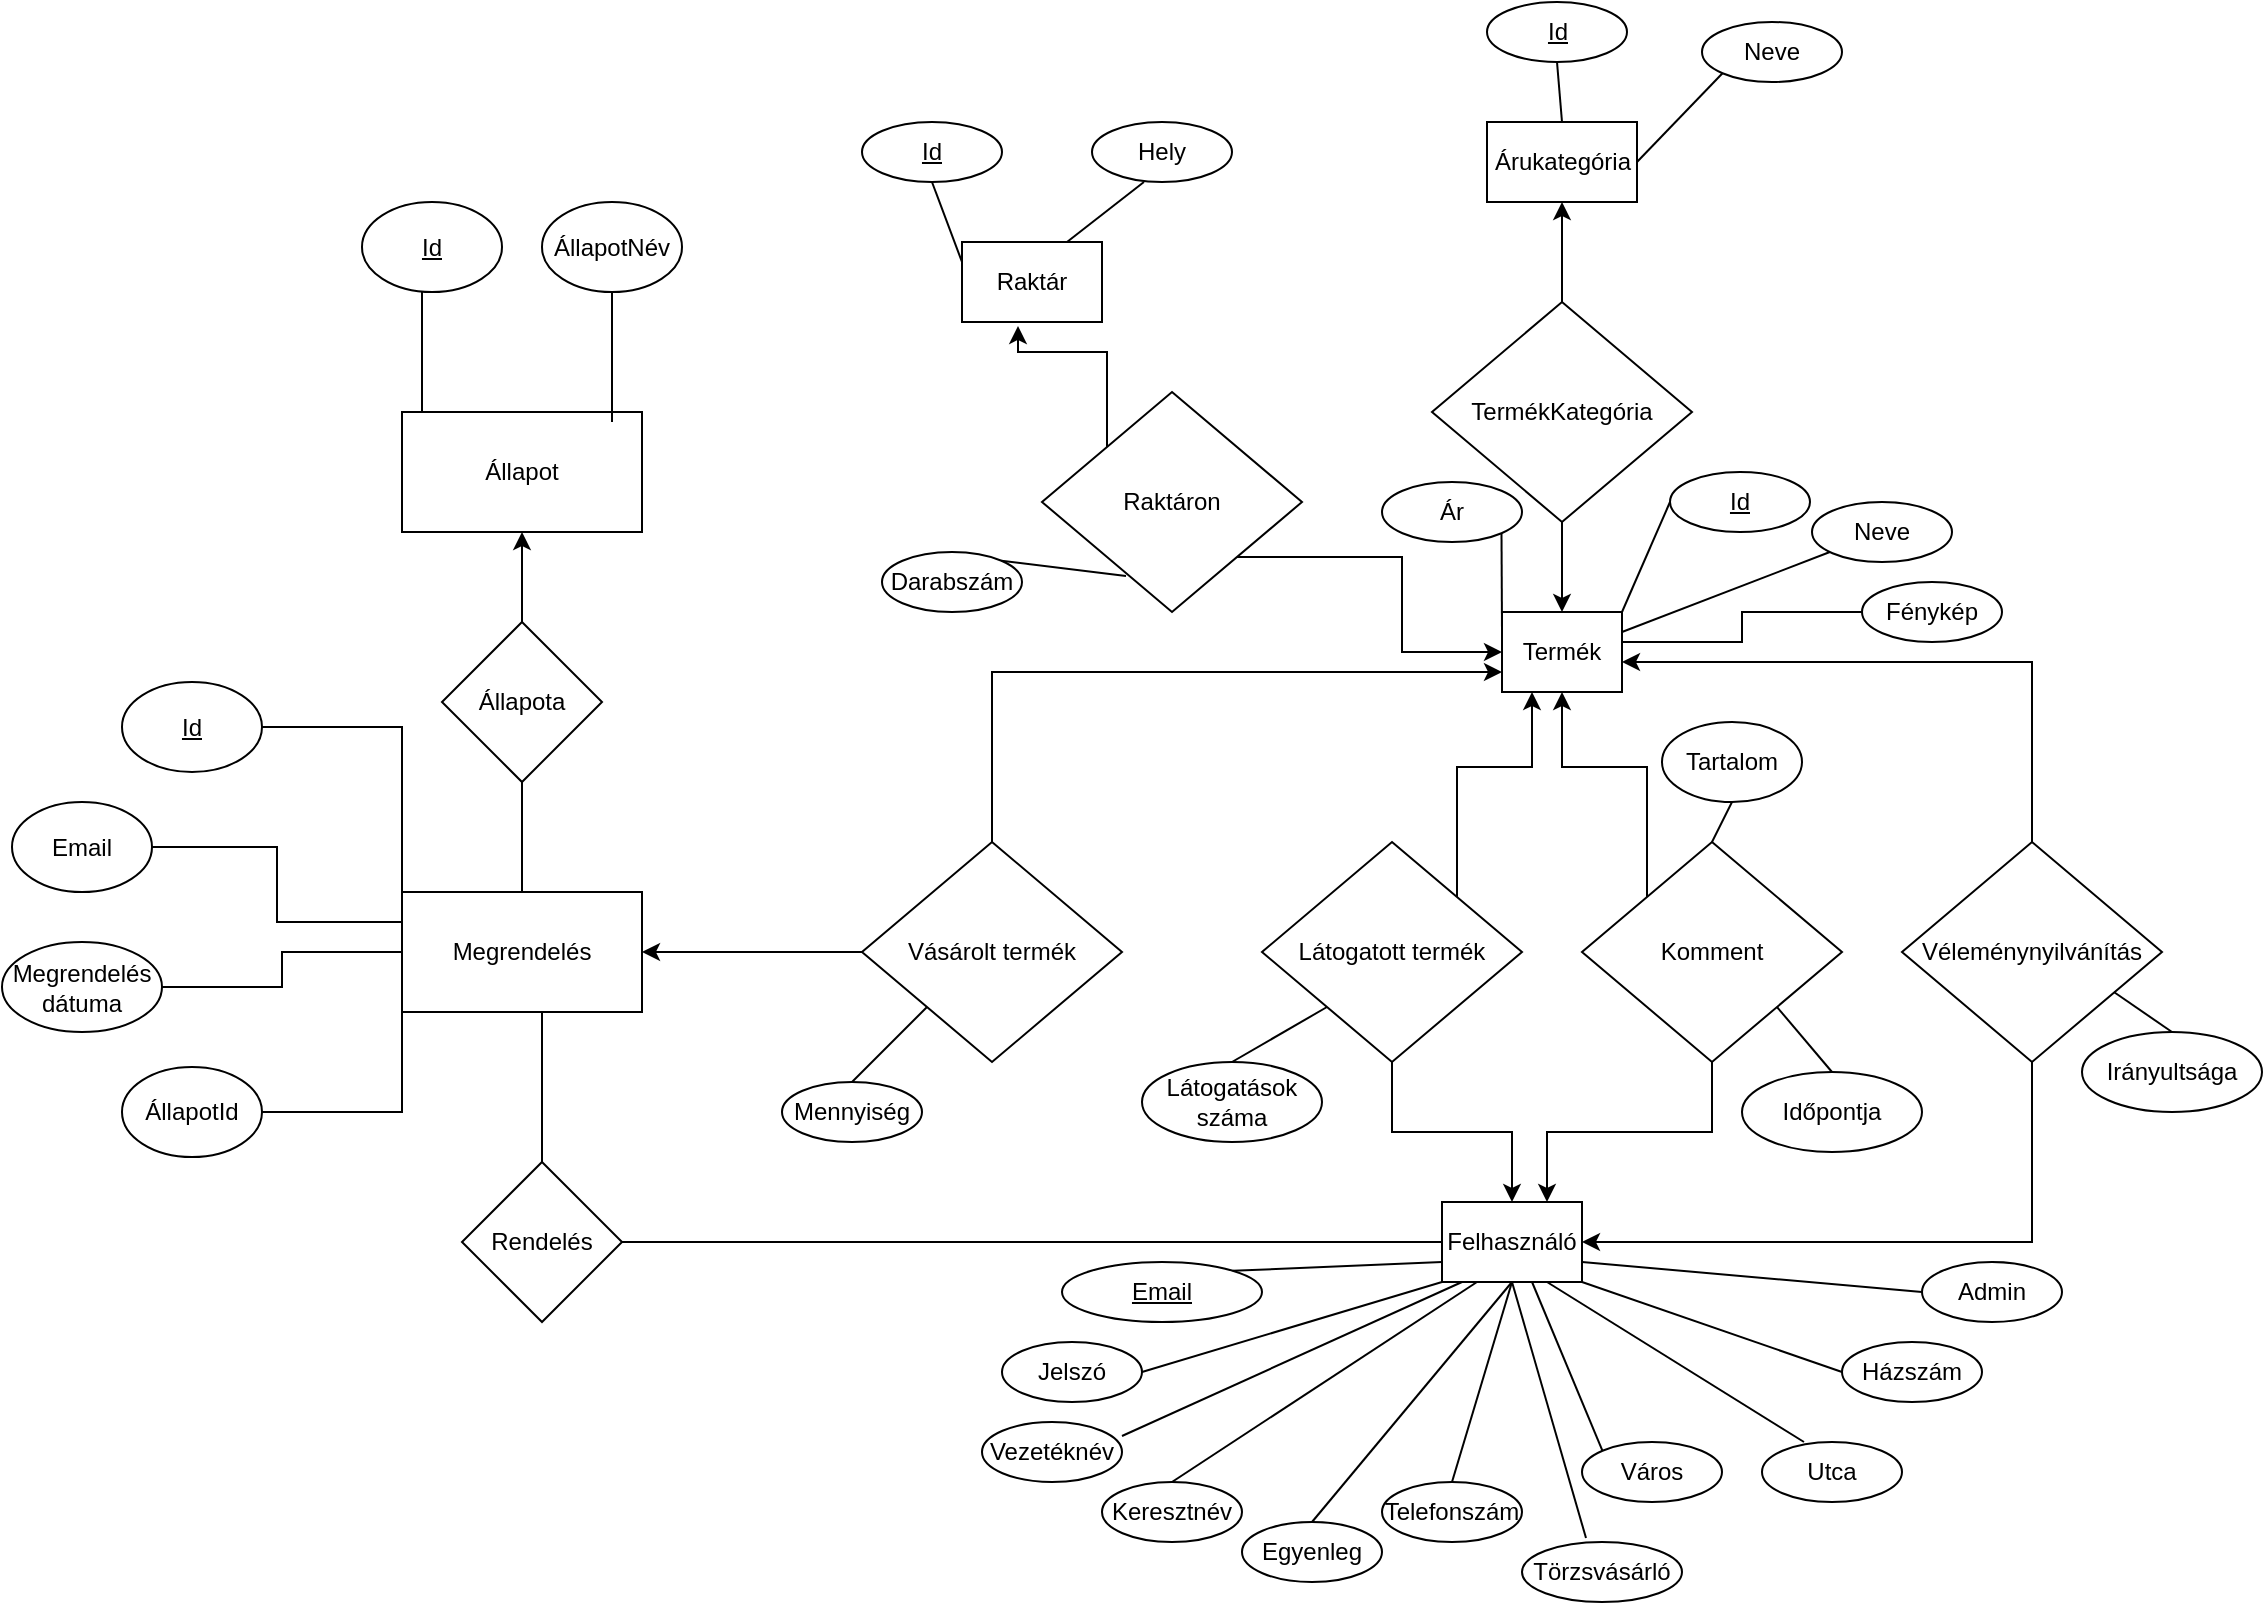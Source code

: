 <mxfile version="12.9.7" type="device"><diagram id="xVz5U0AVkh7Dro6SCvIJ" name="Page-1"><mxGraphModel dx="1422" dy="762" grid="1" gridSize="10" guides="1" tooltips="1" connect="1" arrows="1" fold="1" page="1" pageScale="1" pageWidth="1169" pageHeight="827" math="0" shadow="0"><root><mxCell id="0"/><mxCell id="1" parent="0"/><mxCell id="zAUvwHLgj3XHKn3lll0s-5" value="Termék" style="rounded=0;whiteSpace=wrap;html=1;" parent="1" vertex="1"><mxGeometry x="770" y="315" width="60" height="40" as="geometry"/></mxCell><mxCell id="zAUvwHLgj3XHKn3lll0s-6" value="Felhasználó" style="rounded=0;whiteSpace=wrap;html=1;" parent="1" vertex="1"><mxGeometry x="740" y="610" width="70" height="40" as="geometry"/></mxCell><mxCell id="zAUvwHLgj3XHKn3lll0s-7" value="Ár" style="ellipse;whiteSpace=wrap;html=1;" parent="1" vertex="1"><mxGeometry x="710" y="250" width="70" height="30" as="geometry"/></mxCell><mxCell id="zAUvwHLgj3XHKn3lll0s-9" value="Egyenleg" style="ellipse;whiteSpace=wrap;html=1;" parent="1" vertex="1"><mxGeometry x="640" y="770" width="70" height="30" as="geometry"/></mxCell><mxCell id="zAUvwHLgj3XHKn3lll0s-85" style="edgeStyle=orthogonalEdgeStyle;rounded=0;orthogonalLoop=1;jettySize=auto;html=1;exitX=0.5;exitY=0;exitDx=0;exitDy=0;entryX=0;entryY=0.75;entryDx=0;entryDy=0;" parent="1" source="zAUvwHLgj3XHKn3lll0s-12" target="zAUvwHLgj3XHKn3lll0s-5" edge="1"><mxGeometry relative="1" as="geometry"><Array as="points"><mxPoint x="515" y="345"/></Array></mxGeometry></mxCell><mxCell id="_xI9cGsBArZJ--BK9dHv-12" style="edgeStyle=orthogonalEdgeStyle;rounded=0;orthogonalLoop=1;jettySize=auto;html=1;entryX=1;entryY=0.5;entryDx=0;entryDy=0;startArrow=none;startFill=0;" parent="1" source="zAUvwHLgj3XHKn3lll0s-12" target="_xI9cGsBArZJ--BK9dHv-11" edge="1"><mxGeometry relative="1" as="geometry"/></mxCell><mxCell id="zAUvwHLgj3XHKn3lll0s-12" value="Vásárolt termék" style="rhombus;whiteSpace=wrap;html=1;strokeColor=#000000;" parent="1" vertex="1"><mxGeometry x="450" y="430" width="130" height="110" as="geometry"/></mxCell><mxCell id="zAUvwHLgj3XHKn3lll0s-13" value="Mennyiség" style="ellipse;whiteSpace=wrap;html=1;" parent="1" vertex="1"><mxGeometry x="410" y="550" width="70" height="30" as="geometry"/></mxCell><mxCell id="zAUvwHLgj3XHKn3lll0s-22" style="edgeStyle=orthogonalEdgeStyle;rounded=0;orthogonalLoop=1;jettySize=auto;html=1;exitX=0.5;exitY=1;exitDx=0;exitDy=0;entryX=0.5;entryY=0;entryDx=0;entryDy=0;" parent="1" source="zAUvwHLgj3XHKn3lll0s-14" target="zAUvwHLgj3XHKn3lll0s-6" edge="1"><mxGeometry relative="1" as="geometry"/></mxCell><mxCell id="zAUvwHLgj3XHKn3lll0s-86" style="edgeStyle=orthogonalEdgeStyle;rounded=0;orthogonalLoop=1;jettySize=auto;html=1;exitX=1;exitY=0;exitDx=0;exitDy=0;entryX=0.25;entryY=1;entryDx=0;entryDy=0;" parent="1" source="zAUvwHLgj3XHKn3lll0s-14" target="zAUvwHLgj3XHKn3lll0s-5" edge="1"><mxGeometry relative="1" as="geometry"/></mxCell><mxCell id="zAUvwHLgj3XHKn3lll0s-14" value="Látogatott termék" style="rhombus;whiteSpace=wrap;html=1;strokeColor=#000000;" parent="1" vertex="1"><mxGeometry x="650" y="430" width="130" height="110" as="geometry"/></mxCell><mxCell id="zAUvwHLgj3XHKn3lll0s-24" style="edgeStyle=orthogonalEdgeStyle;rounded=0;orthogonalLoop=1;jettySize=auto;html=1;exitX=0.5;exitY=1;exitDx=0;exitDy=0;entryX=0.75;entryY=0;entryDx=0;entryDy=0;" parent="1" source="zAUvwHLgj3XHKn3lll0s-15" target="zAUvwHLgj3XHKn3lll0s-6" edge="1"><mxGeometry relative="1" as="geometry"/></mxCell><mxCell id="zAUvwHLgj3XHKn3lll0s-87" style="edgeStyle=orthogonalEdgeStyle;rounded=0;orthogonalLoop=1;jettySize=auto;html=1;exitX=0;exitY=0;exitDx=0;exitDy=0;entryX=0.5;entryY=1;entryDx=0;entryDy=0;" parent="1" source="zAUvwHLgj3XHKn3lll0s-15" target="zAUvwHLgj3XHKn3lll0s-5" edge="1"><mxGeometry relative="1" as="geometry"/></mxCell><mxCell id="zAUvwHLgj3XHKn3lll0s-15" value="Komment" style="rhombus;whiteSpace=wrap;html=1;strokeColor=#000000;" parent="1" vertex="1"><mxGeometry x="810" y="430" width="130" height="110" as="geometry"/></mxCell><mxCell id="zAUvwHLgj3XHKn3lll0s-25" style="edgeStyle=orthogonalEdgeStyle;rounded=0;orthogonalLoop=1;jettySize=auto;html=1;exitX=0.5;exitY=1;exitDx=0;exitDy=0;entryX=1;entryY=0.5;entryDx=0;entryDy=0;" parent="1" source="zAUvwHLgj3XHKn3lll0s-16" target="zAUvwHLgj3XHKn3lll0s-6" edge="1"><mxGeometry relative="1" as="geometry"/></mxCell><mxCell id="_xI9cGsBArZJ--BK9dHv-10" style="edgeStyle=orthogonalEdgeStyle;rounded=0;orthogonalLoop=1;jettySize=auto;html=1;" parent="1" source="zAUvwHLgj3XHKn3lll0s-16" target="zAUvwHLgj3XHKn3lll0s-5" edge="1"><mxGeometry relative="1" as="geometry"><mxPoint x="950" y="330" as="targetPoint"/><Array as="points"><mxPoint x="1035" y="340"/></Array></mxGeometry></mxCell><mxCell id="zAUvwHLgj3XHKn3lll0s-16" value="Véleménynyilvánítás" style="rhombus;whiteSpace=wrap;html=1;strokeColor=#000000;" parent="1" vertex="1"><mxGeometry x="970" y="430" width="130" height="110" as="geometry"/></mxCell><mxCell id="zAUvwHLgj3XHKn3lll0s-37" style="edgeStyle=orthogonalEdgeStyle;rounded=0;orthogonalLoop=1;jettySize=auto;html=1;exitX=0.5;exitY=1;exitDx=0;exitDy=0;entryX=0.5;entryY=0;entryDx=0;entryDy=0;" parent="1" source="zAUvwHLgj3XHKn3lll0s-17" target="zAUvwHLgj3XHKn3lll0s-5" edge="1"><mxGeometry relative="1" as="geometry"/></mxCell><mxCell id="zAUvwHLgj3XHKn3lll0s-38" style="edgeStyle=orthogonalEdgeStyle;rounded=0;orthogonalLoop=1;jettySize=auto;html=1;exitX=0.5;exitY=0;exitDx=0;exitDy=0;entryX=0.5;entryY=1;entryDx=0;entryDy=0;" parent="1" source="zAUvwHLgj3XHKn3lll0s-17" target="zAUvwHLgj3XHKn3lll0s-18" edge="1"><mxGeometry relative="1" as="geometry"/></mxCell><mxCell id="zAUvwHLgj3XHKn3lll0s-17" value="TermékKategória" style="rhombus;whiteSpace=wrap;html=1;strokeColor=#000000;" parent="1" vertex="1"><mxGeometry x="735" y="160" width="130" height="110" as="geometry"/></mxCell><mxCell id="zAUvwHLgj3XHKn3lll0s-18" value="Árukategória" style="rounded=0;whiteSpace=wrap;html=1;" parent="1" vertex="1"><mxGeometry x="762.5" y="70" width="75" height="40" as="geometry"/></mxCell><mxCell id="zAUvwHLgj3XHKn3lll0s-27" value="" style="endArrow=none;html=1;exitX=0.5;exitY=0;exitDx=0;exitDy=0;entryX=0;entryY=1;entryDx=0;entryDy=0;" parent="1" source="zAUvwHLgj3XHKn3lll0s-13" target="zAUvwHLgj3XHKn3lll0s-12" edge="1"><mxGeometry width="50" height="50" relative="1" as="geometry"><mxPoint x="780" y="410" as="sourcePoint"/><mxPoint x="830" y="360" as="targetPoint"/></mxGeometry></mxCell><mxCell id="zAUvwHLgj3XHKn3lll0s-33" value="" style="endArrow=none;html=1;exitX=0;exitY=0.25;exitDx=0;exitDy=0;entryX=1;entryY=1;entryDx=0;entryDy=0;" parent="1" source="zAUvwHLgj3XHKn3lll0s-5" target="zAUvwHLgj3XHKn3lll0s-7" edge="1"><mxGeometry width="50" height="50" relative="1" as="geometry"><mxPoint x="620" y="370" as="sourcePoint"/><mxPoint x="670" y="320" as="targetPoint"/></mxGeometry></mxCell><mxCell id="zAUvwHLgj3XHKn3lll0s-34" value="" style="endArrow=none;html=1;exitX=0.5;exitY=1;exitDx=0;exitDy=0;entryX=0.5;entryY=0;entryDx=0;entryDy=0;" parent="1" source="zAUvwHLgj3XHKn3lll0s-6" target="zAUvwHLgj3XHKn3lll0s-9" edge="1"><mxGeometry width="50" height="50" relative="1" as="geometry"><mxPoint x="830" y="410" as="sourcePoint"/><mxPoint x="880" y="360" as="targetPoint"/></mxGeometry></mxCell><mxCell id="zAUvwHLgj3XHKn3lll0s-39" value="&lt;u&gt;Email&lt;/u&gt;" style="ellipse;whiteSpace=wrap;html=1;" parent="1" vertex="1"><mxGeometry x="550" y="640" width="100" height="30" as="geometry"/></mxCell><mxCell id="zAUvwHLgj3XHKn3lll0s-40" value="&lt;u&gt;Id&lt;/u&gt;" style="ellipse;whiteSpace=wrap;html=1;" parent="1" vertex="1"><mxGeometry x="854" y="245" width="70" height="30" as="geometry"/></mxCell><mxCell id="zAUvwHLgj3XHKn3lll0s-41" value="Vezetéknév" style="ellipse;whiteSpace=wrap;html=1;" parent="1" vertex="1"><mxGeometry x="510" y="720" width="70" height="30" as="geometry"/></mxCell><mxCell id="zAUvwHLgj3XHKn3lll0s-43" value="Keresztnév" style="ellipse;whiteSpace=wrap;html=1;" parent="1" vertex="1"><mxGeometry x="570" y="750" width="70" height="30" as="geometry"/></mxCell><mxCell id="zAUvwHLgj3XHKn3lll0s-44" value="Utca" style="ellipse;whiteSpace=wrap;html=1;" parent="1" vertex="1"><mxGeometry x="900" y="730" width="70" height="30" as="geometry"/></mxCell><mxCell id="zAUvwHLgj3XHKn3lll0s-45" value="Házszám" style="ellipse;whiteSpace=wrap;html=1;" parent="1" vertex="1"><mxGeometry x="940" y="680" width="70" height="30" as="geometry"/></mxCell><mxCell id="zAUvwHLgj3XHKn3lll0s-46" value="" style="endArrow=none;html=1;exitX=1;exitY=0;exitDx=0;exitDy=0;entryX=0;entryY=0.75;entryDx=0;entryDy=0;" parent="1" source="zAUvwHLgj3XHKn3lll0s-39" target="zAUvwHLgj3XHKn3lll0s-6" edge="1"><mxGeometry width="50" height="50" relative="1" as="geometry"><mxPoint x="830" y="410" as="sourcePoint"/><mxPoint x="880" y="360" as="targetPoint"/></mxGeometry></mxCell><mxCell id="zAUvwHLgj3XHKn3lll0s-47" value="" style="endArrow=none;html=1;exitX=1;exitY=0.233;exitDx=0;exitDy=0;entryX=0;entryY=0.75;entryDx=0;entryDy=0;exitPerimeter=0;" parent="1" source="zAUvwHLgj3XHKn3lll0s-41" edge="1"><mxGeometry width="50" height="50" relative="1" as="geometry"><mxPoint x="649.749" y="654.393" as="sourcePoint"/><mxPoint x="750" y="650" as="targetPoint"/></mxGeometry></mxCell><mxCell id="zAUvwHLgj3XHKn3lll0s-48" value="" style="endArrow=none;html=1;exitX=0.5;exitY=0;exitDx=0;exitDy=0;entryX=0.25;entryY=1;entryDx=0;entryDy=0;" parent="1" source="zAUvwHLgj3XHKn3lll0s-43" target="zAUvwHLgj3XHKn3lll0s-6" edge="1"><mxGeometry width="50" height="50" relative="1" as="geometry"><mxPoint x="659.749" y="664.393" as="sourcePoint"/><mxPoint x="760" y="660" as="targetPoint"/></mxGeometry></mxCell><mxCell id="zAUvwHLgj3XHKn3lll0s-51" value="" style="endArrow=none;html=1;exitX=0.75;exitY=1;exitDx=0;exitDy=0;entryX=0.3;entryY=0;entryDx=0;entryDy=0;entryPerimeter=0;" parent="1" source="zAUvwHLgj3XHKn3lll0s-6" target="zAUvwHLgj3XHKn3lll0s-44" edge="1"><mxGeometry width="50" height="50" relative="1" as="geometry"><mxPoint x="830" y="610" as="sourcePoint"/><mxPoint x="880" y="560" as="targetPoint"/></mxGeometry></mxCell><mxCell id="zAUvwHLgj3XHKn3lll0s-52" value="Admin" style="ellipse;whiteSpace=wrap;html=1;" parent="1" vertex="1"><mxGeometry x="980" y="640" width="70" height="30" as="geometry"/></mxCell><mxCell id="zAUvwHLgj3XHKn3lll0s-53" value="" style="endArrow=none;html=1;exitX=1;exitY=1;exitDx=0;exitDy=0;entryX=0;entryY=0.5;entryDx=0;entryDy=0;" parent="1" source="zAUvwHLgj3XHKn3lll0s-6" target="zAUvwHLgj3XHKn3lll0s-45" edge="1"><mxGeometry width="50" height="50" relative="1" as="geometry"><mxPoint x="802.5" y="660" as="sourcePoint"/><mxPoint x="861" y="710" as="targetPoint"/></mxGeometry></mxCell><mxCell id="zAUvwHLgj3XHKn3lll0s-54" value="" style="endArrow=none;html=1;exitX=1;exitY=0.75;exitDx=0;exitDy=0;entryX=0;entryY=0.5;entryDx=0;entryDy=0;" parent="1" source="zAUvwHLgj3XHKn3lll0s-6" target="zAUvwHLgj3XHKn3lll0s-52" edge="1"><mxGeometry width="50" height="50" relative="1" as="geometry"><mxPoint x="820" y="660" as="sourcePoint"/><mxPoint x="913.01" y="693" as="targetPoint"/></mxGeometry></mxCell><mxCell id="zAUvwHLgj3XHKn3lll0s-55" value="Telefonszám" style="ellipse;whiteSpace=wrap;html=1;" parent="1" vertex="1"><mxGeometry x="710" y="750" width="70" height="30" as="geometry"/></mxCell><mxCell id="zAUvwHLgj3XHKn3lll0s-56" value="Város" style="ellipse;whiteSpace=wrap;html=1;" parent="1" vertex="1"><mxGeometry x="810" y="730" width="70" height="30" as="geometry"/></mxCell><mxCell id="zAUvwHLgj3XHKn3lll0s-57" value="Látogatások száma" style="ellipse;whiteSpace=wrap;html=1;" parent="1" vertex="1"><mxGeometry x="590" y="540" width="90" height="40" as="geometry"/></mxCell><mxCell id="zAUvwHLgj3XHKn3lll0s-58" value="Időpontja" style="ellipse;whiteSpace=wrap;html=1;" parent="1" vertex="1"><mxGeometry x="890" y="545" width="90" height="40" as="geometry"/></mxCell><mxCell id="zAUvwHLgj3XHKn3lll0s-59" value="Irányultsága" style="ellipse;whiteSpace=wrap;html=1;" parent="1" vertex="1"><mxGeometry x="1060" y="525" width="90" height="40" as="geometry"/></mxCell><mxCell id="zAUvwHLgj3XHKn3lll0s-60" value="" style="endArrow=none;html=1;exitX=0.5;exitY=0;exitDx=0;exitDy=0;entryX=0;entryY=1;entryDx=0;entryDy=0;" parent="1" source="zAUvwHLgj3XHKn3lll0s-57" target="zAUvwHLgj3XHKn3lll0s-14" edge="1"><mxGeometry width="50" height="50" relative="1" as="geometry"><mxPoint x="830" y="410" as="sourcePoint"/><mxPoint x="880" y="360" as="targetPoint"/></mxGeometry></mxCell><mxCell id="zAUvwHLgj3XHKn3lll0s-61" value="" style="endArrow=none;html=1;exitX=0.5;exitY=0;exitDx=0;exitDy=0;entryX=1;entryY=1;entryDx=0;entryDy=0;" parent="1" source="zAUvwHLgj3XHKn3lll0s-58" target="zAUvwHLgj3XHKn3lll0s-15" edge="1"><mxGeometry width="50" height="50" relative="1" as="geometry"><mxPoint x="645" y="550" as="sourcePoint"/><mxPoint x="692.5" y="522.5" as="targetPoint"/></mxGeometry></mxCell><mxCell id="zAUvwHLgj3XHKn3lll0s-62" value="" style="endArrow=none;html=1;exitX=0.5;exitY=0;exitDx=0;exitDy=0;entryX=0.815;entryY=0.682;entryDx=0;entryDy=0;entryPerimeter=0;" parent="1" source="zAUvwHLgj3XHKn3lll0s-59" target="zAUvwHLgj3XHKn3lll0s-16" edge="1"><mxGeometry width="50" height="50" relative="1" as="geometry"><mxPoint x="945" y="560" as="sourcePoint"/><mxPoint x="915.03" y="530.97" as="targetPoint"/></mxGeometry></mxCell><mxCell id="zAUvwHLgj3XHKn3lll0s-63" value="Neve" style="ellipse;whiteSpace=wrap;html=1;" parent="1" vertex="1"><mxGeometry x="925" y="260" width="70" height="30" as="geometry"/></mxCell><mxCell id="zAUvwHLgj3XHKn3lll0s-64" value="" style="endArrow=none;html=1;exitX=1;exitY=0;exitDx=0;exitDy=0;entryX=0;entryY=0.5;entryDx=0;entryDy=0;" parent="1" source="zAUvwHLgj3XHKn3lll0s-5" target="zAUvwHLgj3XHKn3lll0s-40" edge="1"><mxGeometry width="50" height="50" relative="1" as="geometry"><mxPoint x="830" y="410" as="sourcePoint"/><mxPoint x="880" y="360" as="targetPoint"/></mxGeometry></mxCell><mxCell id="zAUvwHLgj3XHKn3lll0s-65" value="" style="endArrow=none;html=1;exitX=1;exitY=0.25;exitDx=0;exitDy=0;" parent="1" source="zAUvwHLgj3XHKn3lll0s-5" target="zAUvwHLgj3XHKn3lll0s-63" edge="1"><mxGeometry width="50" height="50" relative="1" as="geometry"><mxPoint x="840" y="335" as="sourcePoint"/><mxPoint x="940" y="295" as="targetPoint"/></mxGeometry></mxCell><mxCell id="zAUvwHLgj3XHKn3lll0s-67" value="Raktár" style="rounded=0;whiteSpace=wrap;html=1;" parent="1" vertex="1"><mxGeometry x="500" y="130" width="70" height="40" as="geometry"/></mxCell><mxCell id="zAUvwHLgj3XHKn3lll0s-70" style="edgeStyle=orthogonalEdgeStyle;rounded=0;orthogonalLoop=1;jettySize=auto;html=1;exitX=0;exitY=0;exitDx=0;exitDy=0;entryX=0.4;entryY=1.05;entryDx=0;entryDy=0;entryPerimeter=0;" parent="1" source="zAUvwHLgj3XHKn3lll0s-68" target="zAUvwHLgj3XHKn3lll0s-67" edge="1"><mxGeometry relative="1" as="geometry"/></mxCell><mxCell id="zAUvwHLgj3XHKn3lll0s-78" style="edgeStyle=orthogonalEdgeStyle;rounded=0;orthogonalLoop=1;jettySize=auto;html=1;exitX=1;exitY=1;exitDx=0;exitDy=0;entryX=0;entryY=0.5;entryDx=0;entryDy=0;" parent="1" source="zAUvwHLgj3XHKn3lll0s-68" target="zAUvwHLgj3XHKn3lll0s-5" edge="1"><mxGeometry relative="1" as="geometry"/></mxCell><mxCell id="zAUvwHLgj3XHKn3lll0s-68" value="Raktáron" style="rhombus;whiteSpace=wrap;html=1;strokeColor=#000000;" parent="1" vertex="1"><mxGeometry x="540" y="205" width="130" height="110" as="geometry"/></mxCell><mxCell id="zAUvwHLgj3XHKn3lll0s-72" value="Darabszám" style="ellipse;whiteSpace=wrap;html=1;" parent="1" vertex="1"><mxGeometry x="460" y="285" width="70" height="30" as="geometry"/></mxCell><mxCell id="zAUvwHLgj3XHKn3lll0s-74" value="" style="endArrow=none;html=1;exitX=1;exitY=0;exitDx=0;exitDy=0;entryX=0.323;entryY=0.836;entryDx=0;entryDy=0;entryPerimeter=0;" parent="1" source="zAUvwHLgj3XHKn3lll0s-72" target="zAUvwHLgj3XHKn3lll0s-68" edge="1"><mxGeometry width="50" height="50" relative="1" as="geometry"><mxPoint x="647.5" y="297.5" as="sourcePoint"/><mxPoint x="780" y="345" as="targetPoint"/></mxGeometry></mxCell><mxCell id="zAUvwHLgj3XHKn3lll0s-76" value="&lt;u&gt;Id&lt;/u&gt;" style="ellipse;whiteSpace=wrap;html=1;" parent="1" vertex="1"><mxGeometry x="450" y="70" width="70" height="30" as="geometry"/></mxCell><mxCell id="zAUvwHLgj3XHKn3lll0s-77" value="Hely" style="ellipse;whiteSpace=wrap;html=1;" parent="1" vertex="1"><mxGeometry x="565" y="70" width="70" height="30" as="geometry"/></mxCell><mxCell id="zAUvwHLgj3XHKn3lll0s-79" value="" style="endArrow=none;html=1;exitX=0;exitY=0.25;exitDx=0;exitDy=0;entryX=0.5;entryY=1;entryDx=0;entryDy=0;" parent="1" source="zAUvwHLgj3XHKn3lll0s-67" target="zAUvwHLgj3XHKn3lll0s-76" edge="1"><mxGeometry width="50" height="50" relative="1" as="geometry"><mxPoint x="830" y="410" as="sourcePoint"/><mxPoint x="880" y="360" as="targetPoint"/></mxGeometry></mxCell><mxCell id="zAUvwHLgj3XHKn3lll0s-80" value="" style="endArrow=none;html=1;exitX=0.75;exitY=0;exitDx=0;exitDy=0;entryX=0.371;entryY=1;entryDx=0;entryDy=0;entryPerimeter=0;" parent="1" source="zAUvwHLgj3XHKn3lll0s-67" target="zAUvwHLgj3XHKn3lll0s-77" edge="1"><mxGeometry width="50" height="50" relative="1" as="geometry"><mxPoint x="510" y="150" as="sourcePoint"/><mxPoint x="495" y="110" as="targetPoint"/></mxGeometry></mxCell><mxCell id="zAUvwHLgj3XHKn3lll0s-81" value="Jelszó" style="ellipse;whiteSpace=wrap;html=1;" parent="1" vertex="1"><mxGeometry x="520" y="680" width="70" height="30" as="geometry"/></mxCell><mxCell id="zAUvwHLgj3XHKn3lll0s-82" value="" style="endArrow=none;html=1;exitX=1;exitY=0.5;exitDx=0;exitDy=0;entryX=0;entryY=1;entryDx=0;entryDy=0;" parent="1" source="zAUvwHLgj3XHKn3lll0s-81" target="zAUvwHLgj3XHKn3lll0s-6" edge="1"><mxGeometry width="50" height="50" relative="1" as="geometry"><mxPoint x="590" y="736.99" as="sourcePoint"/><mxPoint x="760" y="660" as="targetPoint"/></mxGeometry></mxCell><mxCell id="zAUvwHLgj3XHKn3lll0s-83" value="" style="endArrow=none;html=1;exitX=0.5;exitY=1;exitDx=0;exitDy=0;entryX=0.5;entryY=0;entryDx=0;entryDy=0;" parent="1" source="zAUvwHLgj3XHKn3lll0s-6" target="zAUvwHLgj3XHKn3lll0s-55" edge="1"><mxGeometry width="50" height="50" relative="1" as="geometry"><mxPoint x="802.5" y="660" as="sourcePoint"/><mxPoint x="941" y="740" as="targetPoint"/></mxGeometry></mxCell><mxCell id="zAUvwHLgj3XHKn3lll0s-84" value="" style="endArrow=none;html=1;exitX=0.643;exitY=1;exitDx=0;exitDy=0;entryX=0;entryY=0;entryDx=0;entryDy=0;exitPerimeter=0;" parent="1" source="zAUvwHLgj3XHKn3lll0s-6" target="zAUvwHLgj3XHKn3lll0s-56" edge="1"><mxGeometry width="50" height="50" relative="1" as="geometry"><mxPoint x="785" y="660" as="sourcePoint"/><mxPoint x="770.02" y="750.99" as="targetPoint"/></mxGeometry></mxCell><mxCell id="zAUvwHLgj3XHKn3lll0s-89" value="&lt;u&gt;Id&lt;/u&gt;" style="ellipse;whiteSpace=wrap;html=1;" parent="1" vertex="1"><mxGeometry x="762.5" y="10" width="70" height="30" as="geometry"/></mxCell><mxCell id="zAUvwHLgj3XHKn3lll0s-90" value="Neve" style="ellipse;whiteSpace=wrap;html=1;" parent="1" vertex="1"><mxGeometry x="870" y="20" width="70" height="30" as="geometry"/></mxCell><mxCell id="zAUvwHLgj3XHKn3lll0s-91" value="" style="endArrow=none;html=1;exitX=0.5;exitY=0;exitDx=0;exitDy=0;entryX=0.5;entryY=1;entryDx=0;entryDy=0;" parent="1" source="zAUvwHLgj3XHKn3lll0s-18" target="zAUvwHLgj3XHKn3lll0s-89" edge="1"><mxGeometry width="50" height="50" relative="1" as="geometry"><mxPoint x="830" y="210" as="sourcePoint"/><mxPoint x="880" y="160" as="targetPoint"/></mxGeometry></mxCell><mxCell id="zAUvwHLgj3XHKn3lll0s-92" value="" style="endArrow=none;html=1;exitX=1;exitY=0.5;exitDx=0;exitDy=0;entryX=0;entryY=1;entryDx=0;entryDy=0;" parent="1" source="zAUvwHLgj3XHKn3lll0s-18" target="zAUvwHLgj3XHKn3lll0s-90" edge="1"><mxGeometry width="50" height="50" relative="1" as="geometry"><mxPoint x="810" y="80" as="sourcePoint"/><mxPoint x="875.251" y="55.607" as="targetPoint"/></mxGeometry></mxCell><mxCell id="zAUvwHLgj3XHKn3lll0s-93" value="Törzsvásárló" style="ellipse;whiteSpace=wrap;html=1;" parent="1" vertex="1"><mxGeometry x="780" y="780" width="80" height="30" as="geometry"/></mxCell><mxCell id="zAUvwHLgj3XHKn3lll0s-94" value="" style="endArrow=none;html=1;exitX=0.5;exitY=1;exitDx=0;exitDy=0;entryX=0.4;entryY=-0.067;entryDx=0;entryDy=0;entryPerimeter=0;" parent="1" source="zAUvwHLgj3XHKn3lll0s-6" target="zAUvwHLgj3XHKn3lll0s-93" edge="1"><mxGeometry width="50" height="50" relative="1" as="geometry"><mxPoint x="785" y="660" as="sourcePoint"/><mxPoint x="740.02" y="810.99" as="targetPoint"/></mxGeometry></mxCell><mxCell id="_xI9cGsBArZJ--BK9dHv-1" value="Tartalom" style="ellipse;whiteSpace=wrap;html=1;strokeColor=#000000;" parent="1" vertex="1"><mxGeometry x="850" y="370" width="70" height="40" as="geometry"/></mxCell><mxCell id="_xI9cGsBArZJ--BK9dHv-2" value="" style="endArrow=none;html=1;exitX=0.5;exitY=0;exitDx=0;exitDy=0;entryX=0.5;entryY=1;entryDx=0;entryDy=0;" parent="1" source="zAUvwHLgj3XHKn3lll0s-15" target="_xI9cGsBArZJ--BK9dHv-1" edge="1"><mxGeometry width="50" height="50" relative="1" as="geometry"><mxPoint x="840" y="450" as="sourcePoint"/><mxPoint x="890" y="400" as="targetPoint"/></mxGeometry></mxCell><mxCell id="_xI9cGsBArZJ--BK9dHv-11" value="Megrendelés" style="rounded=0;whiteSpace=wrap;html=1;strokeColor=#000000;" parent="1" vertex="1"><mxGeometry x="220" y="455" width="120" height="60" as="geometry"/></mxCell><mxCell id="_xI9cGsBArZJ--BK9dHv-17" style="edgeStyle=orthogonalEdgeStyle;rounded=0;orthogonalLoop=1;jettySize=auto;html=1;startArrow=none;startFill=0;endArrow=none;endFill=0;" parent="1" source="_xI9cGsBArZJ--BK9dHv-14" target="zAUvwHLgj3XHKn3lll0s-6" edge="1"><mxGeometry relative="1" as="geometry"/></mxCell><mxCell id="_xI9cGsBArZJ--BK9dHv-18" style="edgeStyle=orthogonalEdgeStyle;rounded=0;orthogonalLoop=1;jettySize=auto;html=1;startArrow=none;startFill=0;endArrow=none;endFill=0;" parent="1" source="_xI9cGsBArZJ--BK9dHv-14" target="_xI9cGsBArZJ--BK9dHv-11" edge="1"><mxGeometry relative="1" as="geometry"><Array as="points"><mxPoint x="290" y="540"/><mxPoint x="290" y="540"/></Array></mxGeometry></mxCell><mxCell id="_xI9cGsBArZJ--BK9dHv-14" value="Rendelés" style="rhombus;whiteSpace=wrap;html=1;strokeColor=#000000;" parent="1" vertex="1"><mxGeometry x="250" y="590" width="80" height="80" as="geometry"/></mxCell><mxCell id="_xI9cGsBArZJ--BK9dHv-22" style="edgeStyle=orthogonalEdgeStyle;rounded=0;orthogonalLoop=1;jettySize=auto;html=1;entryX=0.5;entryY=0;entryDx=0;entryDy=0;startArrow=classic;startFill=1;endArrow=none;endFill=0;" parent="1" source="_xI9cGsBArZJ--BK9dHv-19" target="_xI9cGsBArZJ--BK9dHv-20" edge="1"><mxGeometry relative="1" as="geometry"/></mxCell><mxCell id="_xI9cGsBArZJ--BK9dHv-19" value="Állapot" style="rounded=0;whiteSpace=wrap;html=1;strokeColor=#000000;" parent="1" vertex="1"><mxGeometry x="220" y="215" width="120" height="60" as="geometry"/></mxCell><mxCell id="_xI9cGsBArZJ--BK9dHv-23" style="edgeStyle=orthogonalEdgeStyle;rounded=0;orthogonalLoop=1;jettySize=auto;html=1;entryX=0.5;entryY=0;entryDx=0;entryDy=0;startArrow=none;startFill=0;endArrow=none;endFill=0;" parent="1" source="_xI9cGsBArZJ--BK9dHv-20" target="_xI9cGsBArZJ--BK9dHv-11" edge="1"><mxGeometry relative="1" as="geometry"/></mxCell><mxCell id="_xI9cGsBArZJ--BK9dHv-20" value="Állapota" style="rhombus;whiteSpace=wrap;html=1;strokeColor=#000000;" parent="1" vertex="1"><mxGeometry x="240" y="320" width="80" height="80" as="geometry"/></mxCell><mxCell id="_xI9cGsBArZJ--BK9dHv-27" style="edgeStyle=orthogonalEdgeStyle;rounded=0;orthogonalLoop=1;jettySize=auto;html=1;startArrow=none;startFill=0;endArrow=none;endFill=0;" parent="1" source="_xI9cGsBArZJ--BK9dHv-24" target="_xI9cGsBArZJ--BK9dHv-19" edge="1"><mxGeometry relative="1" as="geometry"><Array as="points"><mxPoint x="230" y="200"/><mxPoint x="230" y="200"/></Array></mxGeometry></mxCell><mxCell id="_xI9cGsBArZJ--BK9dHv-24" value="&lt;u&gt;Id&lt;/u&gt;" style="ellipse;whiteSpace=wrap;html=1;strokeColor=#000000;" parent="1" vertex="1"><mxGeometry x="200" y="110" width="70" height="45" as="geometry"/></mxCell><mxCell id="_xI9cGsBArZJ--BK9dHv-28" style="edgeStyle=orthogonalEdgeStyle;rounded=0;orthogonalLoop=1;jettySize=auto;html=1;entryX=0.875;entryY=0.083;entryDx=0;entryDy=0;entryPerimeter=0;startArrow=none;startFill=0;endArrow=none;endFill=0;" parent="1" source="_xI9cGsBArZJ--BK9dHv-26" target="_xI9cGsBArZJ--BK9dHv-19" edge="1"><mxGeometry relative="1" as="geometry"/></mxCell><mxCell id="_xI9cGsBArZJ--BK9dHv-26" value="ÁllapotNév" style="ellipse;whiteSpace=wrap;html=1;strokeColor=#000000;" parent="1" vertex="1"><mxGeometry x="290" y="110" width="70" height="45" as="geometry"/></mxCell><mxCell id="_xI9cGsBArZJ--BK9dHv-34" style="edgeStyle=orthogonalEdgeStyle;rounded=0;orthogonalLoop=1;jettySize=auto;html=1;entryX=0;entryY=0.25;entryDx=0;entryDy=0;startArrow=none;startFill=0;endArrow=none;endFill=0;" parent="1" source="_xI9cGsBArZJ--BK9dHv-29" target="_xI9cGsBArZJ--BK9dHv-11" edge="1"><mxGeometry relative="1" as="geometry"/></mxCell><mxCell id="_xI9cGsBArZJ--BK9dHv-29" value="Email" style="ellipse;whiteSpace=wrap;html=1;strokeColor=#000000;" parent="1" vertex="1"><mxGeometry x="25" y="410" width="70" height="45" as="geometry"/></mxCell><mxCell id="_xI9cGsBArZJ--BK9dHv-33" style="edgeStyle=orthogonalEdgeStyle;rounded=0;orthogonalLoop=1;jettySize=auto;html=1;entryX=0;entryY=0;entryDx=0;entryDy=0;startArrow=none;startFill=0;endArrow=none;endFill=0;" parent="1" source="_xI9cGsBArZJ--BK9dHv-30" target="_xI9cGsBArZJ--BK9dHv-11" edge="1"><mxGeometry relative="1" as="geometry"/></mxCell><mxCell id="_xI9cGsBArZJ--BK9dHv-30" value="&lt;u&gt;Id&lt;/u&gt;" style="ellipse;whiteSpace=wrap;html=1;strokeColor=#000000;" parent="1" vertex="1"><mxGeometry x="80" y="350" width="70" height="45" as="geometry"/></mxCell><mxCell id="_xI9cGsBArZJ--BK9dHv-35" style="edgeStyle=orthogonalEdgeStyle;rounded=0;orthogonalLoop=1;jettySize=auto;html=1;entryX=0;entryY=0.5;entryDx=0;entryDy=0;startArrow=none;startFill=0;endArrow=none;endFill=0;" parent="1" source="_xI9cGsBArZJ--BK9dHv-31" target="_xI9cGsBArZJ--BK9dHv-11" edge="1"><mxGeometry relative="1" as="geometry"/></mxCell><mxCell id="_xI9cGsBArZJ--BK9dHv-31" value="Megrendelés dátuma" style="ellipse;whiteSpace=wrap;html=1;strokeColor=#000000;" parent="1" vertex="1"><mxGeometry x="20" y="480" width="80" height="45" as="geometry"/></mxCell><mxCell id="_xI9cGsBArZJ--BK9dHv-36" style="edgeStyle=orthogonalEdgeStyle;rounded=0;orthogonalLoop=1;jettySize=auto;html=1;entryX=0;entryY=1;entryDx=0;entryDy=0;startArrow=none;startFill=0;endArrow=none;endFill=0;" parent="1" source="_xI9cGsBArZJ--BK9dHv-32" target="_xI9cGsBArZJ--BK9dHv-11" edge="1"><mxGeometry relative="1" as="geometry"/></mxCell><mxCell id="_xI9cGsBArZJ--BK9dHv-32" value="ÁllapotId" style="ellipse;whiteSpace=wrap;html=1;strokeColor=#000000;" parent="1" vertex="1"><mxGeometry x="80" y="542.5" width="70" height="45" as="geometry"/></mxCell><mxCell id="_xI9cGsBArZJ--BK9dHv-38" style="edgeStyle=orthogonalEdgeStyle;rounded=0;orthogonalLoop=1;jettySize=auto;html=1;entryX=1;entryY=0.5;entryDx=0;entryDy=0;startArrow=none;startFill=0;endArrow=none;endFill=0;" parent="1" source="_xI9cGsBArZJ--BK9dHv-37" target="zAUvwHLgj3XHKn3lll0s-5" edge="1"><mxGeometry relative="1" as="geometry"><Array as="points"><mxPoint x="890" y="315"/><mxPoint x="890" y="330"/><mxPoint x="830" y="330"/></Array></mxGeometry></mxCell><mxCell id="_xI9cGsBArZJ--BK9dHv-37" value="Fénykép" style="ellipse;whiteSpace=wrap;html=1;" parent="1" vertex="1"><mxGeometry x="950" y="300" width="70" height="30" as="geometry"/></mxCell></root></mxGraphModel></diagram></mxfile>